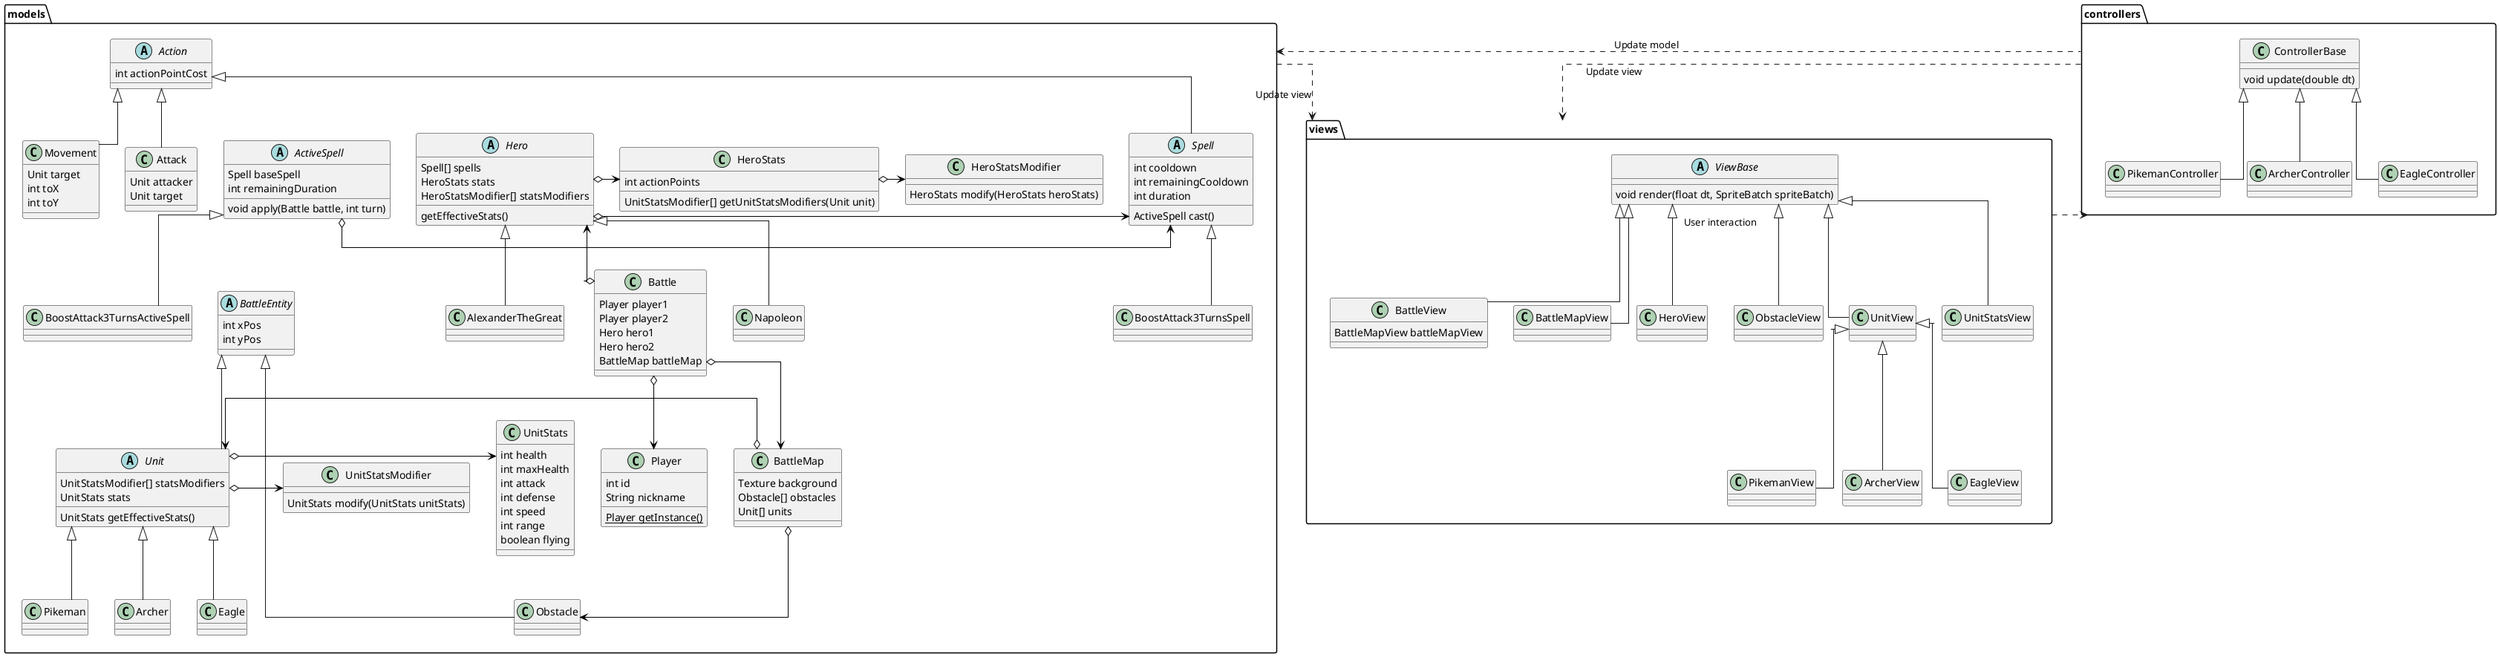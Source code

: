 @startuml
'https://plantuml.com/class-diagram

skinparam linetype ortho

package models {
    class Player {
        {static} Player getInstance()
        int id
        String nickname
    }
    class Battle {
        Player player1
        Player player2
        Hero hero1
        Hero hero2
        BattleMap battleMap
    }
    Battle o--> Player #black
    Battle o-up-> Hero #black
    Battle o-down-> BattleMap #black
    class BattleMap {
        Texture background
        Obstacle[] obstacles
        Unit[] units
    }
    BattleMap o-down-> Obstacle #black
    BattleMap o-> Unit #black
    abstract class BattleEntity {
        int xPos
        int yPos
    }
    class Obstacle extends BattleEntity {
    }
    abstract class Unit extends BattleEntity {
        UnitStatsModifier[] statsModifiers
        UnitStats stats
        UnitStats getEffectiveStats()
    }
    Unit o-> UnitStats #black
    Unit o-> UnitStatsModifier #black
    class UnitStatsModifier {
        UnitStats modify(UnitStats unitStats)
    }
    class UnitStats {
        int health
        int maxHealth
        int attack
        int defense
        int speed
        int range
        boolean flying
    }
    class Pikeman extends Unit {

    }
    class Archer extends Unit {

    }
    class Eagle extends Unit {

    }
    abstract class Hero {
        Spell[] spells
        HeroStats stats
        HeroStatsModifier[] statsModifiers
        getEffectiveStats()
    }
    Hero o-> Spell #black
    Hero o-> HeroStats #black
    class HeroStats {
        int actionPoints
        UnitStatsModifier[] getUnitStatsModifiers(Unit unit)
    }
    HeroStats o-> HeroStatsModifier #black
    class HeroStatsModifier {
        HeroStats modify(HeroStats heroStats)
    }
    class Napoleon extends Hero {

    }
    class AlexanderTheGreat extends Hero {

    }
    abstract class Action {
        int actionPointCost
    }
    class Movement extends Action {
        Unit target
        int toX
        int toY 
    }
    class Attack extends Action {
        Unit attacker
        Unit target
    }
    abstract class Spell extends Action {
        int cooldown
        int remainingCooldown
        int duration
        ActiveSpell cast()
    }
    abstract class ActiveSpell {
        Spell baseSpell
        void apply(Battle battle, int turn)
        int remainingDuration
    }
    ActiveSpell o-> Spell #black
    class BoostAttack3TurnsSpell extends Spell {
    
    }
    class BoostAttack3TurnsActiveSpell extends ActiveSpell {
    
    }
}

package views {
    abstract class ViewBase {
        void render(float dt, SpriteBatch spriteBatch)
    }
    class BattleView extends ViewBase {
        BattleMapView battleMapView
    }
    class BattleMapView extends ViewBase {
    
    }
    class HeroView extends ViewBase {
    
    }
    class ObstacleView extends ViewBase {
    
    }
    class UnitView extends ViewBase {
    
    }
    class PikemanView extends UnitView {

    }
    class ArcherView extends UnitView {

    }
    class EagleView extends UnitView {

    }
    class UnitStatsView extends ViewBase {
    
    }
}

package controllers {
    class ControllerBase {
       void update(double dt)
    }
    class PikemanController extends ControllerBase {}
    class ArcherController extends ControllerBase {}
    class EagleController extends ControllerBase {}
}

models .down.> views : Update view
views .down.> controllers : User interaction
controllers .down.> views : Update view
controllers .left.> models : Update model

@enduml
